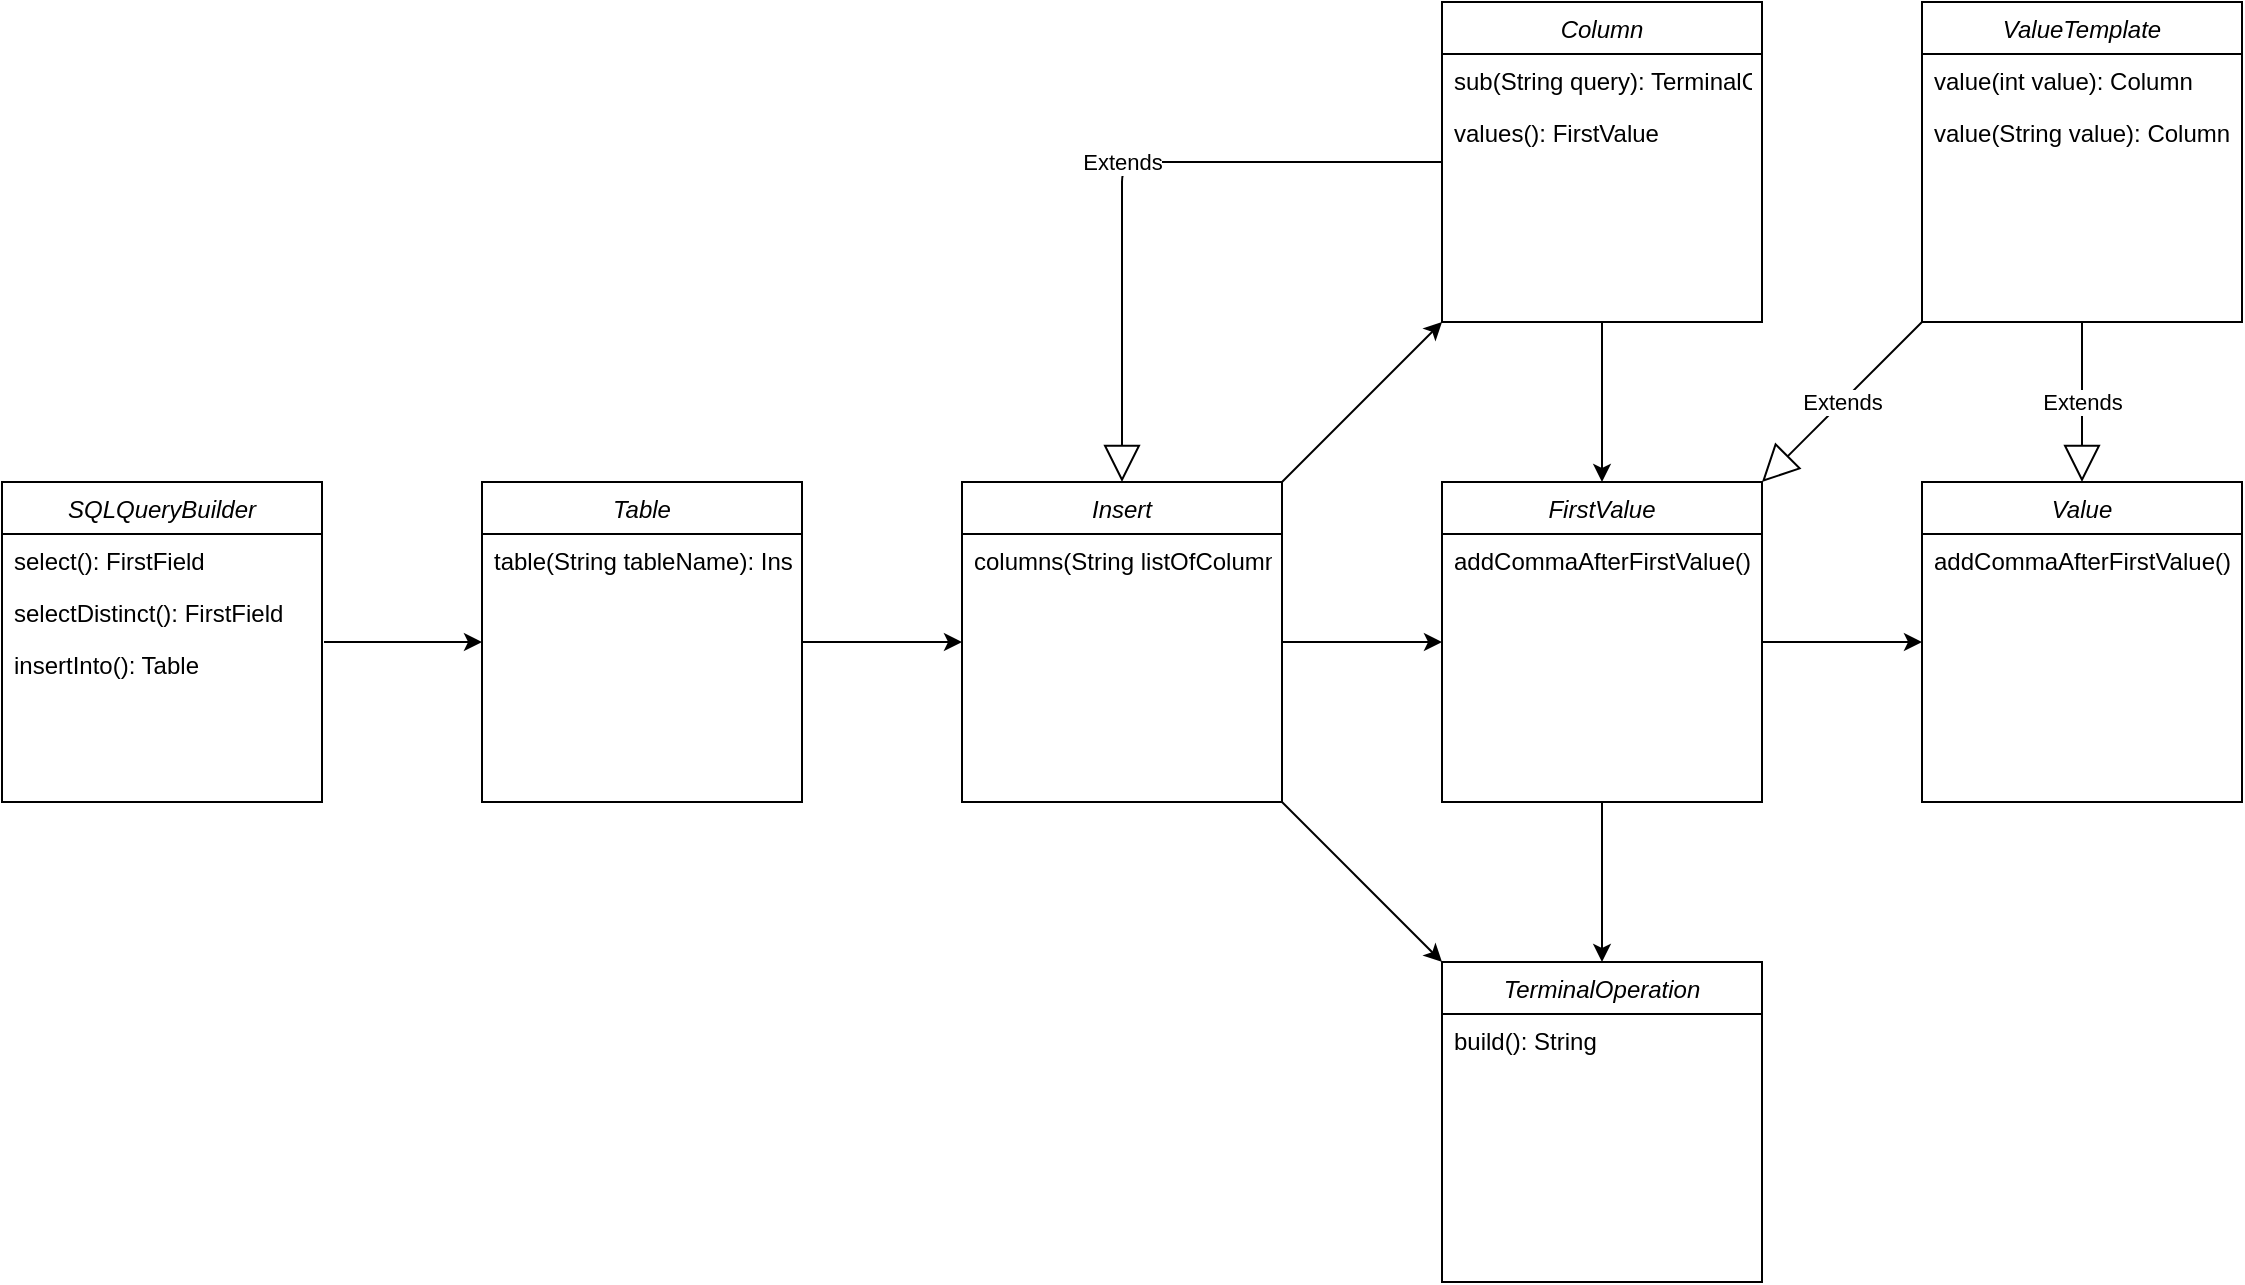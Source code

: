 <mxfile version="14.6.7" type="device" pages="2"><diagram id="C5RBs43oDa-KdzZeNtuy" name="Page-1"><mxGraphModel dx="1026" dy="450" grid="1" gridSize="10" guides="1" tooltips="1" connect="1" arrows="1" fold="1" page="1" pageScale="1" pageWidth="827" pageHeight="1169" math="0" shadow="0"><root><mxCell id="WIyWlLk6GJQsqaUBKTNV-0"/><mxCell id="WIyWlLk6GJQsqaUBKTNV-1" parent="WIyWlLk6GJQsqaUBKTNV-0"/><mxCell id="zkfFHV4jXpPFQw0GAbJ--0" value="SQLQueryBuilder" style="swimlane;fontStyle=2;align=center;verticalAlign=top;childLayout=stackLayout;horizontal=1;startSize=26;horizontalStack=0;resizeParent=1;resizeLast=0;collapsible=1;marginBottom=0;rounded=0;shadow=0;strokeWidth=1;" parent="WIyWlLk6GJQsqaUBKTNV-1" vertex="1"><mxGeometry x="40" y="320" width="160" height="160" as="geometry"><mxRectangle x="230" y="140" width="160" height="26" as="alternateBounds"/></mxGeometry></mxCell><mxCell id="zkfFHV4jXpPFQw0GAbJ--1" value="select(): FirstField" style="text;align=left;verticalAlign=top;spacingLeft=4;spacingRight=4;overflow=hidden;rotatable=0;points=[[0,0.5],[1,0.5]];portConstraint=eastwest;" parent="zkfFHV4jXpPFQw0GAbJ--0" vertex="1"><mxGeometry y="26" width="160" height="26" as="geometry"/></mxCell><mxCell id="zkfFHV4jXpPFQw0GAbJ--2" value="selectDistinct(): FirstField" style="text;align=left;verticalAlign=top;spacingLeft=4;spacingRight=4;overflow=hidden;rotatable=0;points=[[0,0.5],[1,0.5]];portConstraint=eastwest;rounded=0;shadow=0;html=0;" parent="zkfFHV4jXpPFQw0GAbJ--0" vertex="1"><mxGeometry y="52" width="160" height="26" as="geometry"/></mxCell><mxCell id="zkfFHV4jXpPFQw0GAbJ--3" value="insertInto(): Table" style="text;align=left;verticalAlign=top;spacingLeft=4;spacingRight=4;overflow=hidden;rotatable=0;points=[[0,0.5],[1,0.5]];portConstraint=eastwest;rounded=0;shadow=0;html=0;" parent="zkfFHV4jXpPFQw0GAbJ--0" vertex="1"><mxGeometry y="78" width="160" height="26" as="geometry"/></mxCell><mxCell id="-A2ZZHXAHAgVEaAdOD_s-1" value="Column" style="swimlane;fontStyle=2;align=center;verticalAlign=top;childLayout=stackLayout;horizontal=1;startSize=26;horizontalStack=0;resizeParent=1;resizeLast=0;collapsible=1;marginBottom=0;rounded=0;shadow=0;strokeWidth=1;" parent="WIyWlLk6GJQsqaUBKTNV-1" vertex="1"><mxGeometry x="760" y="80" width="160" height="160" as="geometry"><mxRectangle x="230" y="140" width="160" height="26" as="alternateBounds"/></mxGeometry></mxCell><mxCell id="IlKBuvgpN6NZI4kw_UP--13" value="sub(String query): TerminalOperation" style="text;align=left;verticalAlign=top;spacingLeft=4;spacingRight=4;overflow=hidden;rotatable=0;points=[[0,0.5],[1,0.5]];portConstraint=eastwest;" vertex="1" parent="-A2ZZHXAHAgVEaAdOD_s-1"><mxGeometry y="26" width="160" height="26" as="geometry"/></mxCell><mxCell id="IlKBuvgpN6NZI4kw_UP--19" value="values(): FirstValue" style="text;align=left;verticalAlign=top;spacingLeft=4;spacingRight=4;overflow=hidden;rotatable=0;points=[[0,0.5],[1,0.5]];portConstraint=eastwest;" vertex="1" parent="-A2ZZHXAHAgVEaAdOD_s-1"><mxGeometry y="52" width="160" height="26" as="geometry"/></mxCell><mxCell id="-py5aU6PussctRNMn0C5-0" value="" style="endArrow=classic;html=1;entryX=0;entryY=0.5;entryDx=0;entryDy=0;" parent="WIyWlLk6GJQsqaUBKTNV-1" target="-py5aU6PussctRNMn0C5-1" edge="1"><mxGeometry width="50" height="50" relative="1" as="geometry"><mxPoint x="201" y="400" as="sourcePoint"/><mxPoint x="440" y="450" as="targetPoint"/></mxGeometry></mxCell><mxCell id="-py5aU6PussctRNMn0C5-1" value="Table" style="swimlane;fontStyle=2;align=center;verticalAlign=top;childLayout=stackLayout;horizontal=1;startSize=26;horizontalStack=0;resizeParent=1;resizeLast=0;collapsible=1;marginBottom=0;rounded=0;shadow=0;strokeWidth=1;" parent="WIyWlLk6GJQsqaUBKTNV-1" vertex="1"><mxGeometry x="280" y="320" width="160" height="160" as="geometry"><mxRectangle x="230" y="140" width="160" height="26" as="alternateBounds"/></mxGeometry></mxCell><mxCell id="-py5aU6PussctRNMn0C5-2" value="table(String tableName): Insert" style="text;align=left;verticalAlign=top;spacingLeft=4;spacingRight=4;overflow=hidden;rotatable=0;points=[[0,0.5],[1,0.5]];portConstraint=eastwest;" parent="-py5aU6PussctRNMn0C5-1" vertex="1"><mxGeometry y="26" width="160" height="26" as="geometry"/></mxCell><mxCell id="-py5aU6PussctRNMn0C5-3" value="" style="endArrow=classic;html=1;entryX=0;entryY=0.5;entryDx=0;entryDy=0;exitX=1;exitY=0.5;exitDx=0;exitDy=0;" parent="WIyWlLk6GJQsqaUBKTNV-1" source="-py5aU6PussctRNMn0C5-1" target="qONYVviZJ_9CY08xs7ug-0" edge="1"><mxGeometry width="50" height="50" relative="1" as="geometry"><mxPoint x="211" y="410" as="sourcePoint"/><mxPoint x="290" y="410" as="targetPoint"/></mxGeometry></mxCell><mxCell id="qONYVviZJ_9CY08xs7ug-0" value="Insert" style="swimlane;fontStyle=2;align=center;verticalAlign=top;childLayout=stackLayout;horizontal=1;startSize=26;horizontalStack=0;resizeParent=1;resizeLast=0;collapsible=1;marginBottom=0;rounded=0;shadow=0;strokeWidth=1;" parent="WIyWlLk6GJQsqaUBKTNV-1" vertex="1"><mxGeometry x="520" y="320" width="160" height="160" as="geometry"><mxRectangle x="230" y="140" width="160" height="26" as="alternateBounds"/></mxGeometry></mxCell><mxCell id="qONYVviZJ_9CY08xs7ug-1" value="columns(String listOfColumns): Column" style="text;align=left;verticalAlign=top;spacingLeft=4;spacingRight=4;overflow=hidden;rotatable=0;points=[[0,0.5],[1,0.5]];portConstraint=eastwest;" parent="qONYVviZJ_9CY08xs7ug-0" vertex="1"><mxGeometry y="26" width="160" height="26" as="geometry"/></mxCell><mxCell id="qONYVviZJ_9CY08xs7ug-2" value="FirstValue" style="swimlane;fontStyle=2;align=center;verticalAlign=top;childLayout=stackLayout;horizontal=1;startSize=26;horizontalStack=0;resizeParent=1;resizeLast=0;collapsible=1;marginBottom=0;rounded=0;shadow=0;strokeWidth=1;" parent="WIyWlLk6GJQsqaUBKTNV-1" vertex="1"><mxGeometry x="760" y="320" width="160" height="160" as="geometry"><mxRectangle x="230" y="140" width="160" height="26" as="alternateBounds"/></mxGeometry></mxCell><mxCell id="IlKBuvgpN6NZI4kw_UP--7" value="addCommaAfterFirstValue(): void" style="text;align=left;verticalAlign=top;spacingLeft=4;spacingRight=4;overflow=hidden;rotatable=0;points=[[0,0.5],[1,0.5]];portConstraint=eastwest;" vertex="1" parent="qONYVviZJ_9CY08xs7ug-2"><mxGeometry y="26" width="160" height="26" as="geometry"/></mxCell><mxCell id="qONYVviZJ_9CY08xs7ug-4" value="" style="endArrow=classic;html=1;exitX=1;exitY=0;exitDx=0;exitDy=0;entryX=0;entryY=1;entryDx=0;entryDy=0;" parent="WIyWlLk6GJQsqaUBKTNV-1" source="qONYVviZJ_9CY08xs7ug-0" target="-A2ZZHXAHAgVEaAdOD_s-1" edge="1"><mxGeometry width="50" height="50" relative="1" as="geometry"><mxPoint x="450" y="170" as="sourcePoint"/><mxPoint x="720" y="440" as="targetPoint"/></mxGeometry></mxCell><mxCell id="qONYVviZJ_9CY08xs7ug-5" value="" style="endArrow=classic;html=1;exitX=1;exitY=0.5;exitDx=0;exitDy=0;" parent="WIyWlLk6GJQsqaUBKTNV-1" source="qONYVviZJ_9CY08xs7ug-0" edge="1"><mxGeometry width="50" height="50" relative="1" as="geometry"><mxPoint x="690" y="410" as="sourcePoint"/><mxPoint x="760" y="400" as="targetPoint"/></mxGeometry></mxCell><mxCell id="xsJKG0NmloX20EJAKpzb-0" value="TerminalOperation" style="swimlane;fontStyle=2;align=center;verticalAlign=top;childLayout=stackLayout;horizontal=1;startSize=26;horizontalStack=0;resizeParent=1;resizeLast=0;collapsible=1;marginBottom=0;rounded=0;shadow=0;strokeWidth=1;" parent="WIyWlLk6GJQsqaUBKTNV-1" vertex="1"><mxGeometry x="760" y="560" width="160" height="160" as="geometry"><mxRectangle x="230" y="140" width="160" height="26" as="alternateBounds"/></mxGeometry></mxCell><mxCell id="xsJKG0NmloX20EJAKpzb-1" value="build(): String" style="text;align=left;verticalAlign=top;spacingLeft=4;spacingRight=4;overflow=hidden;rotatable=0;points=[[0,0.5],[1,0.5]];portConstraint=eastwest;" parent="xsJKG0NmloX20EJAKpzb-0" vertex="1"><mxGeometry y="26" width="160" height="26" as="geometry"/></mxCell><mxCell id="IlKBuvgpN6NZI4kw_UP--4" value="" style="endArrow=classic;html=1;exitX=0.5;exitY=1;exitDx=0;exitDy=0;entryX=0.5;entryY=0;entryDx=0;entryDy=0;" edge="1" parent="WIyWlLk6GJQsqaUBKTNV-1" source="-A2ZZHXAHAgVEaAdOD_s-1" target="qONYVviZJ_9CY08xs7ug-2"><mxGeometry width="50" height="50" relative="1" as="geometry"><mxPoint x="690" y="330" as="sourcePoint"/><mxPoint x="770" y="250" as="targetPoint"/></mxGeometry></mxCell><mxCell id="IlKBuvgpN6NZI4kw_UP--6" value="" style="endArrow=classic;html=1;exitX=1;exitY=1;exitDx=0;exitDy=0;entryX=0;entryY=0;entryDx=0;entryDy=0;" edge="1" parent="WIyWlLk6GJQsqaUBKTNV-1" source="qONYVviZJ_9CY08xs7ug-0"><mxGeometry width="50" height="50" relative="1" as="geometry"><mxPoint x="690" y="410" as="sourcePoint"/><mxPoint x="760" y="560" as="targetPoint"/></mxGeometry></mxCell><mxCell id="IlKBuvgpN6NZI4kw_UP--9" value="" style="endArrow=classic;html=1;exitX=0.5;exitY=1;exitDx=0;exitDy=0;entryX=0.5;entryY=0;entryDx=0;entryDy=0;" edge="1" parent="WIyWlLk6GJQsqaUBKTNV-1" source="qONYVviZJ_9CY08xs7ug-2" target="xsJKG0NmloX20EJAKpzb-0"><mxGeometry width="50" height="50" relative="1" as="geometry"><mxPoint x="690" y="410" as="sourcePoint"/><mxPoint x="770" y="410" as="targetPoint"/></mxGeometry></mxCell><mxCell id="IlKBuvgpN6NZI4kw_UP--10" value="ValueTemplate" style="swimlane;fontStyle=2;align=center;verticalAlign=top;childLayout=stackLayout;horizontal=1;startSize=26;horizontalStack=0;resizeParent=1;resizeLast=0;collapsible=1;marginBottom=0;rounded=0;shadow=0;strokeWidth=1;" vertex="1" parent="WIyWlLk6GJQsqaUBKTNV-1"><mxGeometry x="1000" y="80" width="160" height="160" as="geometry"><mxRectangle x="230" y="140" width="160" height="26" as="alternateBounds"/></mxGeometry></mxCell><mxCell id="IlKBuvgpN6NZI4kw_UP--11" value="value(int value): Column" style="text;align=left;verticalAlign=top;spacingLeft=4;spacingRight=4;overflow=hidden;rotatable=0;points=[[0,0.5],[1,0.5]];portConstraint=eastwest;" vertex="1" parent="IlKBuvgpN6NZI4kw_UP--10"><mxGeometry y="26" width="160" height="26" as="geometry"/></mxCell><mxCell id="IlKBuvgpN6NZI4kw_UP--12" value="value(String value): Column" style="text;align=left;verticalAlign=top;spacingLeft=4;spacingRight=4;overflow=hidden;rotatable=0;points=[[0,0.5],[1,0.5]];portConstraint=eastwest;" vertex="1" parent="IlKBuvgpN6NZI4kw_UP--10"><mxGeometry y="52" width="160" height="26" as="geometry"/></mxCell><mxCell id="IlKBuvgpN6NZI4kw_UP--14" value="Extends" style="endArrow=block;endSize=16;endFill=0;html=1;entryX=0.5;entryY=0;entryDx=0;entryDy=0;exitX=0.5;exitY=1;exitDx=0;exitDy=0;" edge="1" parent="WIyWlLk6GJQsqaUBKTNV-1" source="IlKBuvgpN6NZI4kw_UP--10" target="IlKBuvgpN6NZI4kw_UP--20"><mxGeometry width="160" relative="1" as="geometry"><mxPoint x="690" y="370" as="sourcePoint"/><mxPoint x="850" y="370" as="targetPoint"/></mxGeometry></mxCell><mxCell id="IlKBuvgpN6NZI4kw_UP--15" value="Extends" style="endArrow=block;endSize=16;endFill=0;html=1;exitX=0;exitY=1;exitDx=0;exitDy=0;entryX=1;entryY=0;entryDx=0;entryDy=0;" edge="1" parent="WIyWlLk6GJQsqaUBKTNV-1" source="IlKBuvgpN6NZI4kw_UP--10" target="qONYVviZJ_9CY08xs7ug-2"><mxGeometry width="160" relative="1" as="geometry"><mxPoint x="1010" y="410" as="sourcePoint"/><mxPoint x="920" y="160" as="targetPoint"/></mxGeometry></mxCell><mxCell id="IlKBuvgpN6NZI4kw_UP--17" value="Extends" style="endArrow=block;endSize=16;endFill=0;html=1;entryX=0.5;entryY=0;entryDx=0;entryDy=0;exitX=0;exitY=0.5;exitDx=0;exitDy=0;" edge="1" parent="WIyWlLk6GJQsqaUBKTNV-1" source="-A2ZZHXAHAgVEaAdOD_s-1" target="qONYVviZJ_9CY08xs7ug-0"><mxGeometry width="160" relative="1" as="geometry"><mxPoint x="690" y="170" as="sourcePoint"/><mxPoint x="770" y="170" as="targetPoint"/><Array as="points"><mxPoint x="600" y="160"/></Array></mxGeometry></mxCell><mxCell id="IlKBuvgpN6NZI4kw_UP--20" value="Value" style="swimlane;fontStyle=2;align=center;verticalAlign=top;childLayout=stackLayout;horizontal=1;startSize=26;horizontalStack=0;resizeParent=1;resizeLast=0;collapsible=1;marginBottom=0;rounded=0;shadow=0;strokeWidth=1;" vertex="1" parent="WIyWlLk6GJQsqaUBKTNV-1"><mxGeometry x="1000" y="320" width="160" height="160" as="geometry"><mxRectangle x="230" y="140" width="160" height="26" as="alternateBounds"/></mxGeometry></mxCell><mxCell id="IlKBuvgpN6NZI4kw_UP--21" value="addCommaAfterFirstValue(): void" style="text;align=left;verticalAlign=top;spacingLeft=4;spacingRight=4;overflow=hidden;rotatable=0;points=[[0,0.5],[1,0.5]];portConstraint=eastwest;" vertex="1" parent="IlKBuvgpN6NZI4kw_UP--20"><mxGeometry y="26" width="160" height="26" as="geometry"/></mxCell><mxCell id="IlKBuvgpN6NZI4kw_UP--22" value="" style="endArrow=classic;html=1;entryX=0;entryY=0.5;entryDx=0;entryDy=0;" edge="1" parent="WIyWlLk6GJQsqaUBKTNV-1" target="IlKBuvgpN6NZI4kw_UP--20"><mxGeometry width="50" height="50" relative="1" as="geometry"><mxPoint x="920" y="400" as="sourcePoint"/><mxPoint x="770" y="410" as="targetPoint"/></mxGeometry></mxCell></root></mxGraphModel></diagram><diagram id="Rwzb_fwGRFrUSgduJv_B" name="Page-2"><mxGraphModel dx="1026" dy="393" grid="1" gridSize="10" guides="1" tooltips="1" connect="1" arrows="1" fold="1" page="1" pageScale="1" pageWidth="850" pageHeight="1100" math="0" shadow="0"><root><mxCell id="NJ8By8AiVWSf_DSNwfE--0"/><mxCell id="NJ8By8AiVWSf_DSNwfE--1" parent="NJ8By8AiVWSf_DSNwfE--0"/></root></mxGraphModel></diagram></mxfile>